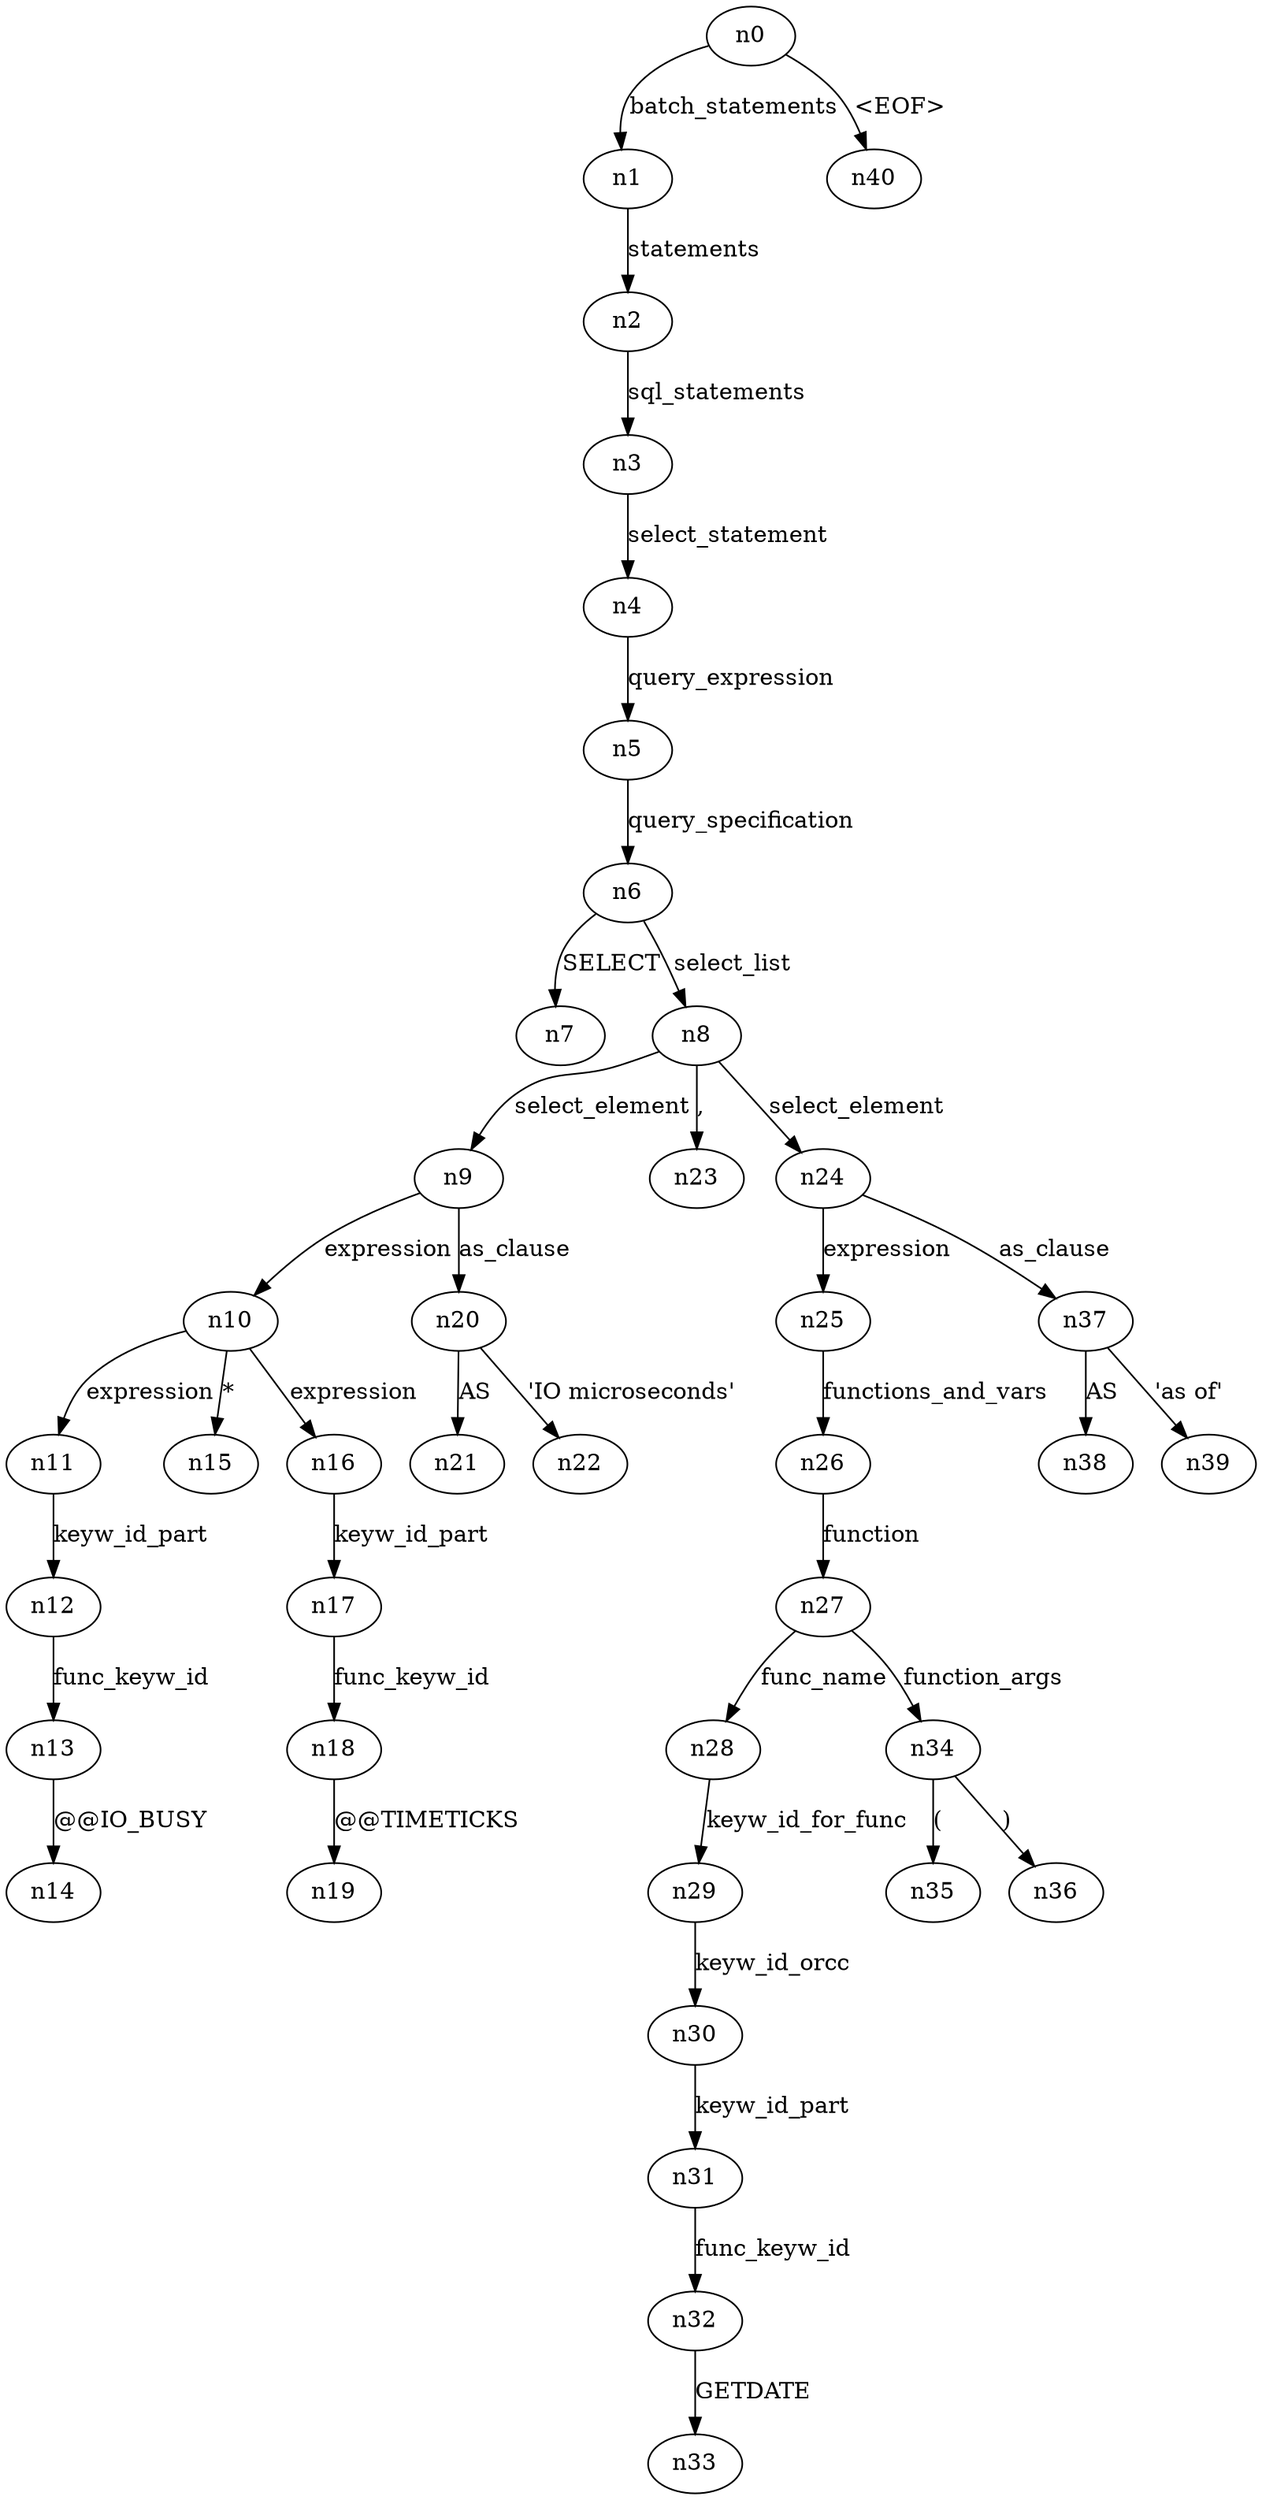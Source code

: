 digraph ParseTree {
  n0 -> n1 [label="batch_statements"];
  n1 -> n2 [label="statements"];
  n2 -> n3 [label="sql_statements"];
  n3 -> n4 [label="select_statement"];
  n4 -> n5 [label="query_expression"];
  n5 -> n6 [label="query_specification"];
  n6 -> n7 [label="SELECT"];
  n6 -> n8 [label="select_list"];
  n8 -> n9 [label="select_element"];
  n9 -> n10 [label="expression"];
  n10 -> n11 [label="expression"];
  n11 -> n12 [label="keyw_id_part"];
  n12 -> n13 [label="func_keyw_id"];
  n13 -> n14 [label="@@IO_BUSY"];
  n10 -> n15 [label="*"];
  n10 -> n16 [label="expression"];
  n16 -> n17 [label="keyw_id_part"];
  n17 -> n18 [label="func_keyw_id"];
  n18 -> n19 [label="@@TIMETICKS"];
  n9 -> n20 [label="as_clause"];
  n20 -> n21 [label="AS"];
  n20 -> n22 [label="'IO microseconds'"];
  n8 -> n23 [label=","];
  n8 -> n24 [label="select_element"];
  n24 -> n25 [label="expression"];
  n25 -> n26 [label="functions_and_vars"];
  n26 -> n27 [label="function"];
  n27 -> n28 [label="func_name"];
  n28 -> n29 [label="keyw_id_for_func"];
  n29 -> n30 [label="keyw_id_orcc"];
  n30 -> n31 [label="keyw_id_part"];
  n31 -> n32 [label="func_keyw_id"];
  n32 -> n33 [label="GETDATE"];
  n27 -> n34 [label="function_args"];
  n34 -> n35 [label="("];
  n34 -> n36 [label=")"];
  n24 -> n37 [label="as_clause"];
  n37 -> n38 [label="AS"];
  n37 -> n39 [label="'as of'"];
  n0 -> n40 [label="<EOF>"];
}